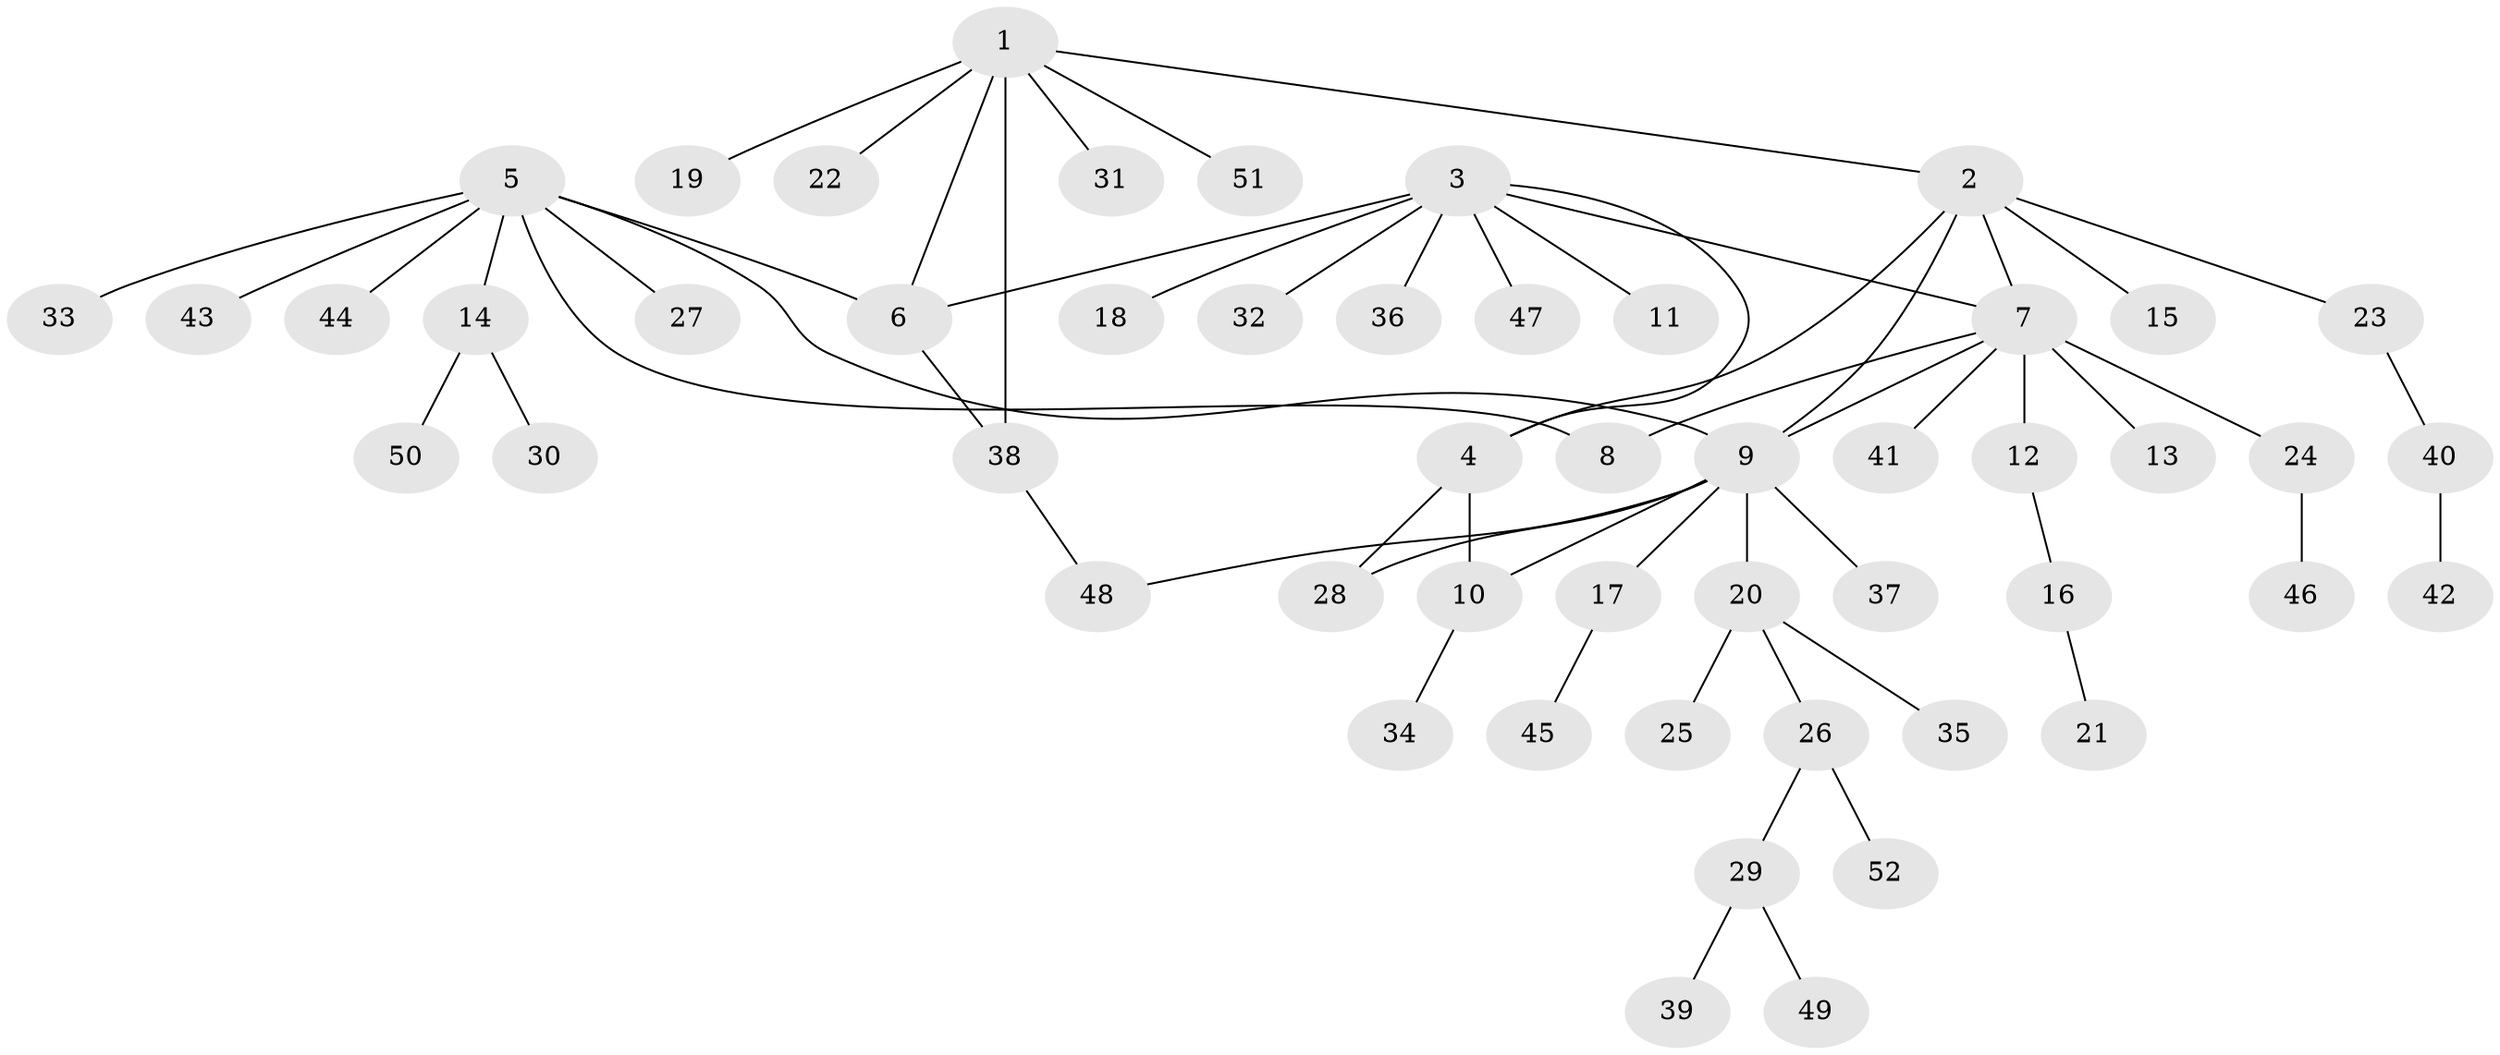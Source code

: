 // coarse degree distribution, {5: 0.06666666666666667, 3: 0.2, 9: 0.06666666666666667, 4: 0.06666666666666667, 1: 0.6}
// Generated by graph-tools (version 1.1) at 2025/19/03/04/25 18:19:46]
// undirected, 52 vertices, 60 edges
graph export_dot {
graph [start="1"]
  node [color=gray90,style=filled];
  1;
  2;
  3;
  4;
  5;
  6;
  7;
  8;
  9;
  10;
  11;
  12;
  13;
  14;
  15;
  16;
  17;
  18;
  19;
  20;
  21;
  22;
  23;
  24;
  25;
  26;
  27;
  28;
  29;
  30;
  31;
  32;
  33;
  34;
  35;
  36;
  37;
  38;
  39;
  40;
  41;
  42;
  43;
  44;
  45;
  46;
  47;
  48;
  49;
  50;
  51;
  52;
  1 -- 2;
  1 -- 6;
  1 -- 19;
  1 -- 22;
  1 -- 31;
  1 -- 38;
  1 -- 51;
  2 -- 4;
  2 -- 7;
  2 -- 9;
  2 -- 15;
  2 -- 23;
  3 -- 4;
  3 -- 6;
  3 -- 7;
  3 -- 11;
  3 -- 18;
  3 -- 32;
  3 -- 36;
  3 -- 47;
  4 -- 10;
  4 -- 28;
  5 -- 6;
  5 -- 8;
  5 -- 9;
  5 -- 14;
  5 -- 27;
  5 -- 33;
  5 -- 43;
  5 -- 44;
  6 -- 38;
  7 -- 8;
  7 -- 9;
  7 -- 12;
  7 -- 13;
  7 -- 24;
  7 -- 41;
  9 -- 10;
  9 -- 17;
  9 -- 20;
  9 -- 28;
  9 -- 37;
  9 -- 48;
  10 -- 34;
  12 -- 16;
  14 -- 30;
  14 -- 50;
  16 -- 21;
  17 -- 45;
  20 -- 25;
  20 -- 26;
  20 -- 35;
  23 -- 40;
  24 -- 46;
  26 -- 29;
  26 -- 52;
  29 -- 39;
  29 -- 49;
  38 -- 48;
  40 -- 42;
}
